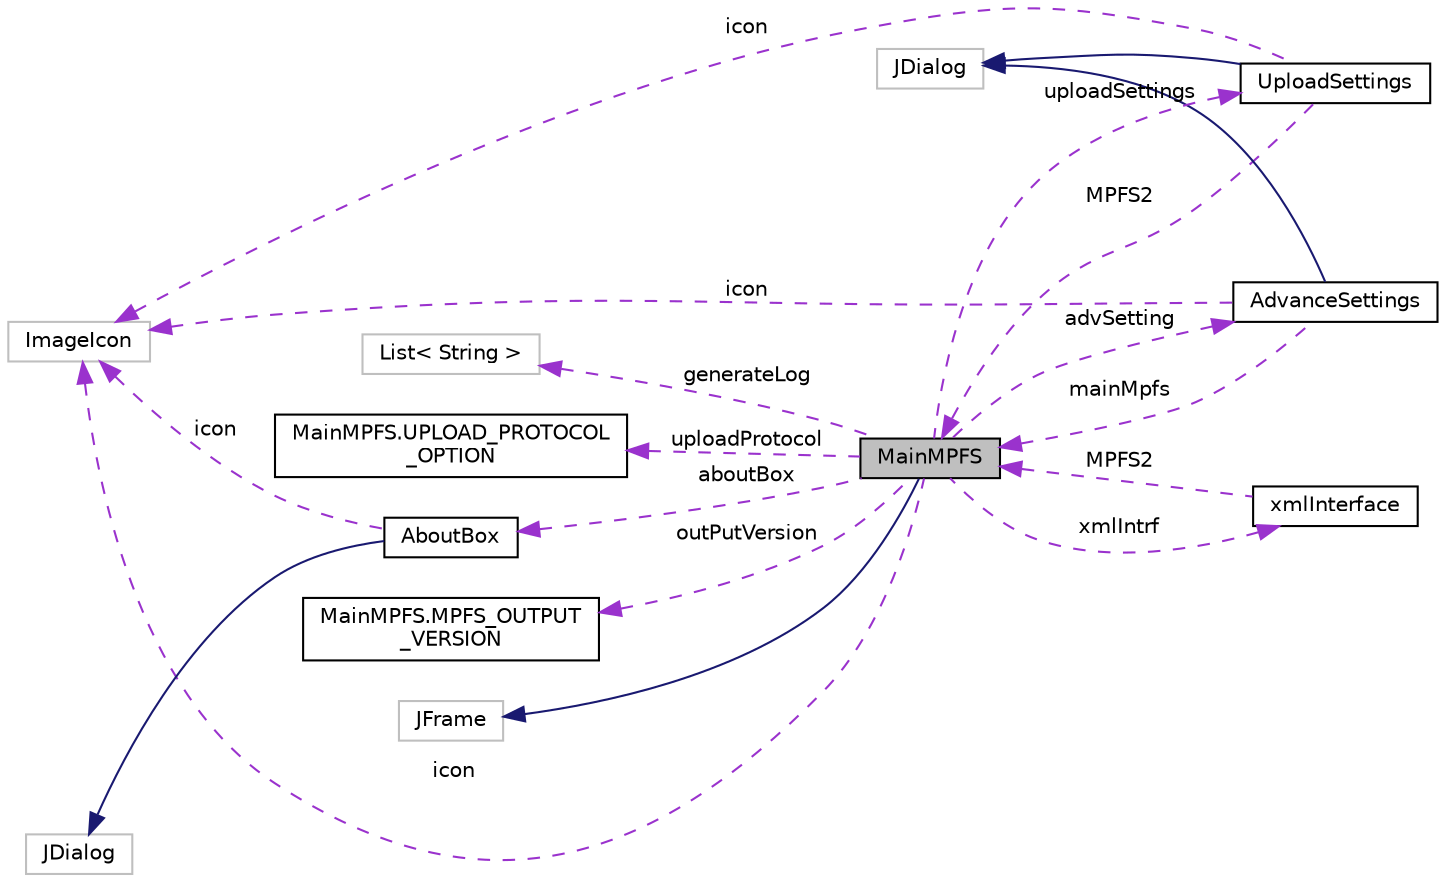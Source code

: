 digraph "MainMPFS"
{
  edge [fontname="Helvetica",fontsize="10",labelfontname="Helvetica",labelfontsize="10"];
  node [fontname="Helvetica",fontsize="10",shape=record];
  rankdir="LR";
  Node1 [label="MainMPFS",height=0.2,width=0.4,color="black", fillcolor="grey75", style="filled", fontcolor="black"];
  Node2 -> Node1 [dir="back",color="midnightblue",fontsize="10",style="solid"];
  Node2 [label="JFrame",height=0.2,width=0.4,color="grey75", fillcolor="white", style="filled"];
  Node3 -> Node1 [dir="back",color="darkorchid3",fontsize="10",style="dashed",label=" advSetting" ];
  Node3 [label="AdvanceSettings",height=0.2,width=0.4,color="black", fillcolor="white", style="filled",URL="$class_microchip_m_p_f_s_1_1_advance_settings.html"];
  Node4 -> Node3 [dir="back",color="midnightblue",fontsize="10",style="solid"];
  Node4 [label="JDialog",height=0.2,width=0.4,color="grey75", fillcolor="white", style="filled"];
  Node5 -> Node3 [dir="back",color="darkorchid3",fontsize="10",style="dashed",label=" icon" ];
  Node5 [label="ImageIcon",height=0.2,width=0.4,color="grey75", fillcolor="white", style="filled"];
  Node1 -> Node3 [dir="back",color="darkorchid3",fontsize="10",style="dashed",label=" mainMpfs" ];
  Node6 -> Node1 [dir="back",color="darkorchid3",fontsize="10",style="dashed",label=" uploadSettings" ];
  Node6 [label="UploadSettings",height=0.2,width=0.4,color="black", fillcolor="white", style="filled",URL="$class_microchip_m_p_f_s_1_1_upload_settings.html"];
  Node4 -> Node6 [dir="back",color="midnightblue",fontsize="10",style="solid"];
  Node5 -> Node6 [dir="back",color="darkorchid3",fontsize="10",style="dashed",label=" icon" ];
  Node1 -> Node6 [dir="back",color="darkorchid3",fontsize="10",style="dashed",label=" MPFS2" ];
  Node7 -> Node1 [dir="back",color="darkorchid3",fontsize="10",style="dashed",label=" generateLog" ];
  Node7 [label="List\< String \>",height=0.2,width=0.4,color="grey75", fillcolor="white", style="filled"];
  Node5 -> Node1 [dir="back",color="darkorchid3",fontsize="10",style="dashed",label=" icon" ];
  Node8 -> Node1 [dir="back",color="darkorchid3",fontsize="10",style="dashed",label=" uploadProtocol" ];
  Node8 [label="MainMPFS.UPLOAD_PROTOCOL\l_OPTION",height=0.2,width=0.4,color="black", fillcolor="white", style="filled",URL="$enum_microchip_m_p_f_s_1_1_main_m_p_f_s_1_1_u_p_l_o_a_d___p_r_o_t_o_c_o_l___o_p_t_i_o_n.html"];
  Node9 -> Node1 [dir="back",color="darkorchid3",fontsize="10",style="dashed",label=" aboutBox" ];
  Node9 [label="AboutBox",height=0.2,width=0.4,color="black", fillcolor="white", style="filled",URL="$class_microchip_m_p_f_s_1_1_about_box.html"];
  Node10 -> Node9 [dir="back",color="midnightblue",fontsize="10",style="solid"];
  Node10 [label="JDialog",height=0.2,width=0.4,color="grey75", fillcolor="white", style="filled"];
  Node5 -> Node9 [dir="back",color="darkorchid3",fontsize="10",style="dashed",label=" icon" ];
  Node11 -> Node1 [dir="back",color="darkorchid3",fontsize="10",style="dashed",label=" outPutVersion" ];
  Node11 [label="MainMPFS.MPFS_OUTPUT\l_VERSION",height=0.2,width=0.4,color="black", fillcolor="white", style="filled",URL="$enum_microchip_m_p_f_s_1_1_main_m_p_f_s_1_1_m_p_f_s___o_u_t_p_u_t___v_e_r_s_i_o_n.html"];
  Node12 -> Node1 [dir="back",color="darkorchid3",fontsize="10",style="dashed",label=" xmlIntrf" ];
  Node12 [label="xmlInterface",height=0.2,width=0.4,color="black", fillcolor="white", style="filled",URL="$class_microchip_m_p_f_s_1_1xml_interface.html"];
  Node1 -> Node12 [dir="back",color="darkorchid3",fontsize="10",style="dashed",label=" MPFS2" ];
}
